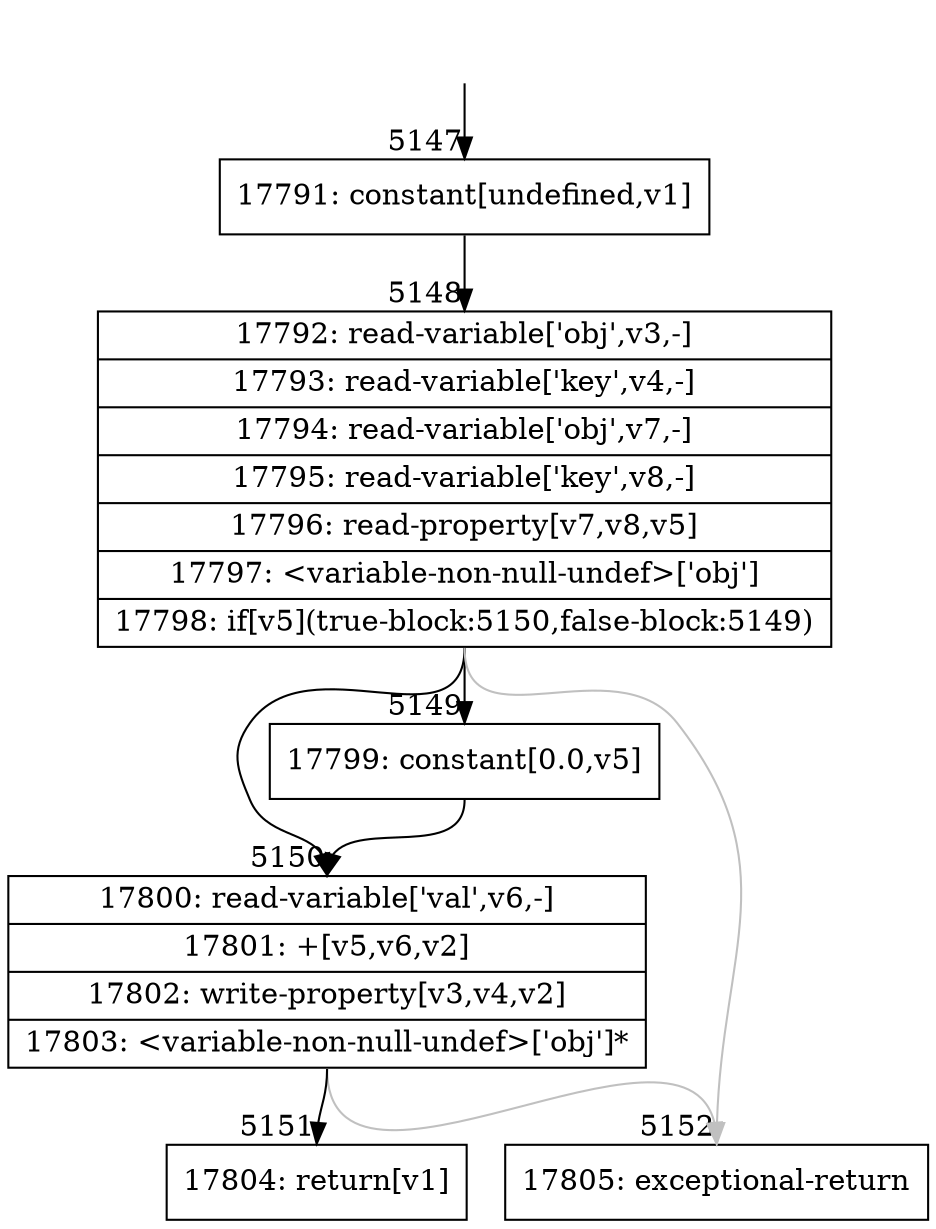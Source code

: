 digraph {
rankdir="TD"
BB_entry345[shape=none,label=""];
BB_entry345 -> BB5147 [tailport=s, headport=n, headlabel="    5147"]
BB5147 [shape=record label="{17791: constant[undefined,v1]}" ] 
BB5147 -> BB5148 [tailport=s, headport=n, headlabel="      5148"]
BB5148 [shape=record label="{17792: read-variable['obj',v3,-]|17793: read-variable['key',v4,-]|17794: read-variable['obj',v7,-]|17795: read-variable['key',v8,-]|17796: read-property[v7,v8,v5]|17797: \<variable-non-null-undef\>['obj']|17798: if[v5](true-block:5150,false-block:5149)}" ] 
BB5148 -> BB5150 [tailport=s, headport=n, headlabel="      5150"]
BB5148 -> BB5149 [tailport=s, headport=n, headlabel="      5149"]
BB5148 -> BB5152 [tailport=s, headport=n, color=gray, headlabel="      5152"]
BB5149 [shape=record label="{17799: constant[0.0,v5]}" ] 
BB5149 -> BB5150 [tailport=s, headport=n]
BB5150 [shape=record label="{17800: read-variable['val',v6,-]|17801: +[v5,v6,v2]|17802: write-property[v3,v4,v2]|17803: \<variable-non-null-undef\>['obj']*}" ] 
BB5150 -> BB5151 [tailport=s, headport=n, headlabel="      5151"]
BB5150 -> BB5152 [tailport=s, headport=n, color=gray]
BB5151 [shape=record label="{17804: return[v1]}" ] 
BB5152 [shape=record label="{17805: exceptional-return}" ] 
//#$~ 9390
}
